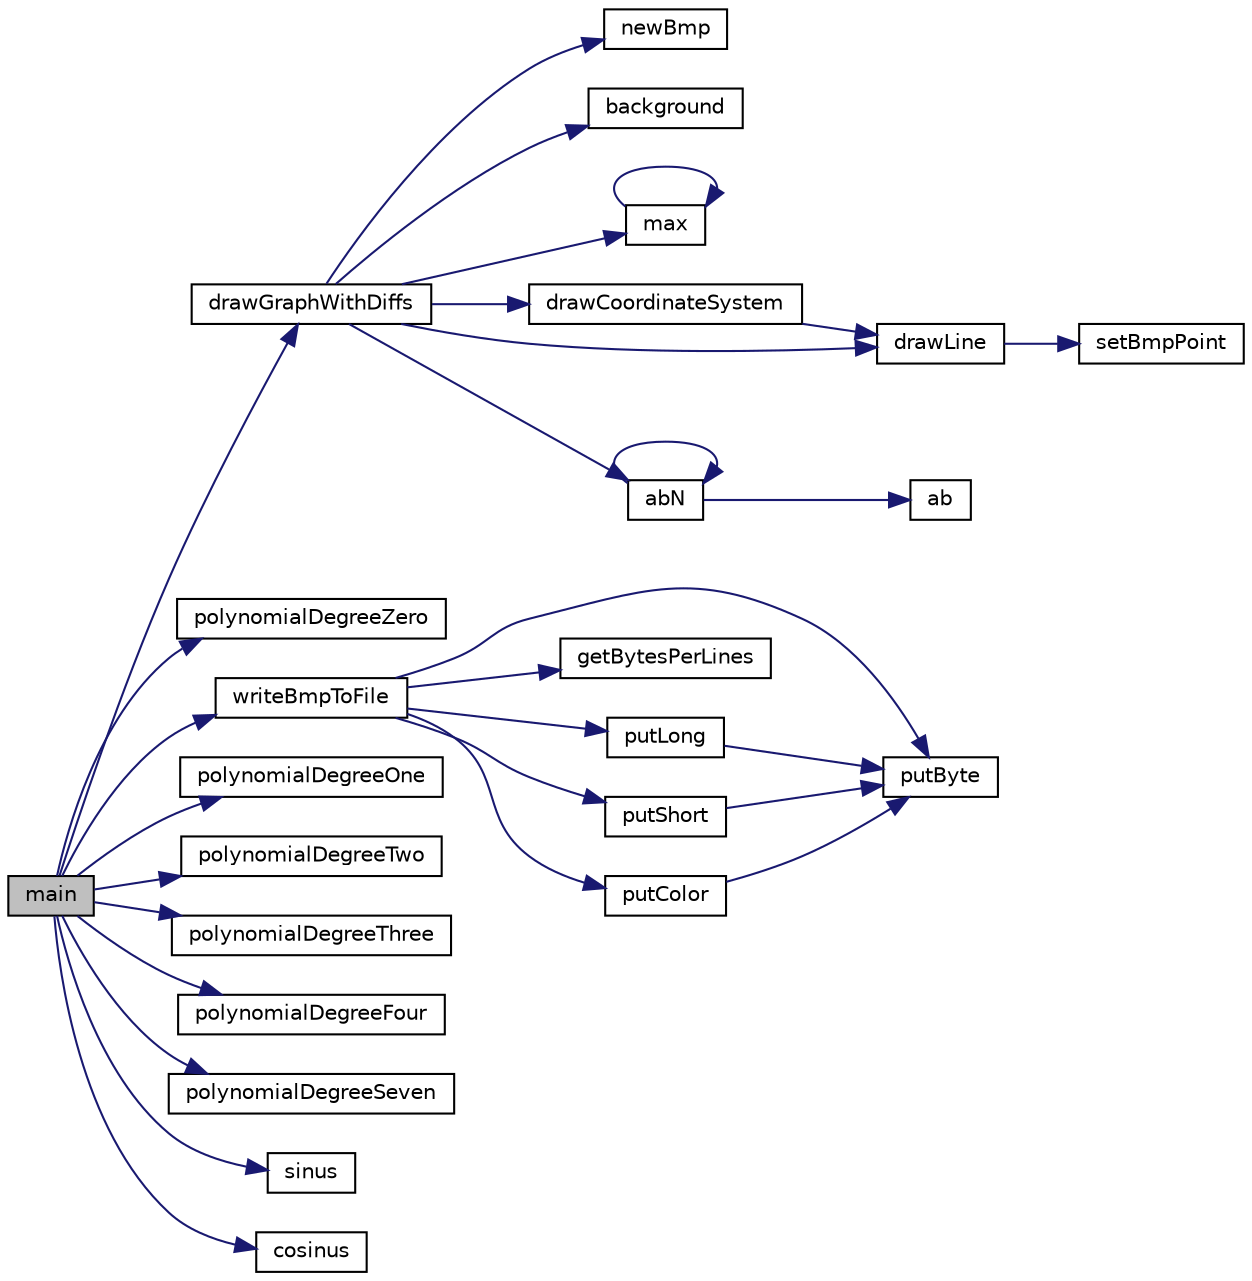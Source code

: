 digraph "main"
{
  edge [fontname="Helvetica",fontsize="10",labelfontname="Helvetica",labelfontsize="10"];
  node [fontname="Helvetica",fontsize="10",shape=record];
  rankdir="LR";
  Node1 [label="main",height=0.2,width=0.4,color="black", fillcolor="grey75", style="filled" fontcolor="black"];
  Node1 -> Node2 [color="midnightblue",fontsize="10",style="solid",fontname="Helvetica"];
  Node2 [label="drawGraphWithDiffs",height=0.2,width=0.4,color="black", fillcolor="white", style="filled",URL="$BMP_8c.html#a680da8290665d4a7296e8b9268ee9a2b"];
  Node2 -> Node3 [color="midnightblue",fontsize="10",style="solid",fontname="Helvetica"];
  Node3 [label="newBmp",height=0.2,width=0.4,color="black", fillcolor="white", style="filled",URL="$BMP_8c.html#a209ad6aff30480368228c459a23884cb"];
  Node2 -> Node4 [color="midnightblue",fontsize="10",style="solid",fontname="Helvetica"];
  Node4 [label="background",height=0.2,width=0.4,color="black", fillcolor="white", style="filled",URL="$BMP_8c.html#ac746f94f83ae3ca835c04fb8d674b00a"];
  Node2 -> Node5 [color="midnightblue",fontsize="10",style="solid",fontname="Helvetica"];
  Node5 [label="max",height=0.2,width=0.4,color="black", fillcolor="white", style="filled",URL="$BMP_8c.html#a2e43e3d669e054a76a1336823b01e842"];
  Node5 -> Node5 [color="midnightblue",fontsize="10",style="solid",fontname="Helvetica"];
  Node2 -> Node6 [color="midnightblue",fontsize="10",style="solid",fontname="Helvetica"];
  Node6 [label="drawCoordinateSystem",height=0.2,width=0.4,color="black", fillcolor="white", style="filled",URL="$BMP_8c.html#af3e1bb2741a1278497cb9d0fb2dd0d2e"];
  Node6 -> Node7 [color="midnightblue",fontsize="10",style="solid",fontname="Helvetica"];
  Node7 [label="drawLine",height=0.2,width=0.4,color="black", fillcolor="white", style="filled",URL="$BMP_8c.html#af71fa403d346e7ce70f232707886bd30"];
  Node7 -> Node8 [color="midnightblue",fontsize="10",style="solid",fontname="Helvetica"];
  Node8 [label="setBmpPoint",height=0.2,width=0.4,color="black", fillcolor="white", style="filled",URL="$BMP_8c.html#ab4a41191829c26430423afe9b75fa99b"];
  Node2 -> Node7 [color="midnightblue",fontsize="10",style="solid",fontname="Helvetica"];
  Node2 -> Node9 [color="midnightblue",fontsize="10",style="solid",fontname="Helvetica"];
  Node9 [label="abN",height=0.2,width=0.4,color="black", fillcolor="white", style="filled",URL="$BMP_8c.html#a2e906019f7616401ec7c10251c936bf2"];
  Node9 -> Node10 [color="midnightblue",fontsize="10",style="solid",fontname="Helvetica"];
  Node10 [label="ab",height=0.2,width=0.4,color="black", fillcolor="white", style="filled",URL="$BMP_8c.html#a4ad96072d103f64eafaa4bbb81052f42"];
  Node9 -> Node9 [color="midnightblue",fontsize="10",style="solid",fontname="Helvetica"];
  Node1 -> Node11 [color="midnightblue",fontsize="10",style="solid",fontname="Helvetica"];
  Node11 [label="polynomialDegreeZero",height=0.2,width=0.4,color="black", fillcolor="white", style="filled",URL="$test2_8c.html#a3f174bc560cb15c6421f2ac2822eec39",tooltip="Polynomial Test Function Grade Zero. "];
  Node1 -> Node12 [color="midnightblue",fontsize="10",style="solid",fontname="Helvetica"];
  Node12 [label="writeBmpToFile",height=0.2,width=0.4,color="black", fillcolor="white", style="filled",URL="$BMP_8c.html#a962ab5f100d03b1a06e0b68f937f72b4"];
  Node12 -> Node13 [color="midnightblue",fontsize="10",style="solid",fontname="Helvetica"];
  Node13 [label="putByte",height=0.2,width=0.4,color="black", fillcolor="white", style="filled",URL="$BMP_8c.html#a7e2fd016234e4518a1d0f6f2b5370d26"];
  Node12 -> Node14 [color="midnightblue",fontsize="10",style="solid",fontname="Helvetica"];
  Node14 [label="getBytesPerLines",height=0.2,width=0.4,color="black", fillcolor="white", style="filled",URL="$BMP_8c.html#a1e1701109922a0a5cbed9e02f281b4ff"];
  Node12 -> Node15 [color="midnightblue",fontsize="10",style="solid",fontname="Helvetica"];
  Node15 [label="putLong",height=0.2,width=0.4,color="black", fillcolor="white", style="filled",URL="$BMP_8c.html#abc4606f3d26415c926993739af6ebb6a"];
  Node15 -> Node13 [color="midnightblue",fontsize="10",style="solid",fontname="Helvetica"];
  Node12 -> Node16 [color="midnightblue",fontsize="10",style="solid",fontname="Helvetica"];
  Node16 [label="putShort",height=0.2,width=0.4,color="black", fillcolor="white", style="filled",URL="$BMP_8c.html#a7cc070a324ffae402494ad5ce32aa981"];
  Node16 -> Node13 [color="midnightblue",fontsize="10",style="solid",fontname="Helvetica"];
  Node12 -> Node17 [color="midnightblue",fontsize="10",style="solid",fontname="Helvetica"];
  Node17 [label="putColor",height=0.2,width=0.4,color="black", fillcolor="white", style="filled",URL="$BMP_8c.html#ac2f4ddef5cc7d6eb653cb20ce474aa8a"];
  Node17 -> Node13 [color="midnightblue",fontsize="10",style="solid",fontname="Helvetica"];
  Node1 -> Node18 [color="midnightblue",fontsize="10",style="solid",fontname="Helvetica"];
  Node18 [label="polynomialDegreeOne",height=0.2,width=0.4,color="black", fillcolor="white", style="filled",URL="$test2_8c.html#a83f10618d353424824cf1b9bd196a1ae",tooltip="Polynomial Test Function Grade One. "];
  Node1 -> Node19 [color="midnightblue",fontsize="10",style="solid",fontname="Helvetica"];
  Node19 [label="polynomialDegreeTwo",height=0.2,width=0.4,color="black", fillcolor="white", style="filled",URL="$test2_8c.html#aab62281a70f98ba829b16ff53d50321d",tooltip="Polynomial Test Function Grade Two. "];
  Node1 -> Node20 [color="midnightblue",fontsize="10",style="solid",fontname="Helvetica"];
  Node20 [label="polynomialDegreeThree",height=0.2,width=0.4,color="black", fillcolor="white", style="filled",URL="$test2_8c.html#a76ebbadd1e786dd3b7acffda105d9b49",tooltip="Polynomial Test Function Grade Tree. "];
  Node1 -> Node21 [color="midnightblue",fontsize="10",style="solid",fontname="Helvetica"];
  Node21 [label="polynomialDegreeFour",height=0.2,width=0.4,color="black", fillcolor="white", style="filled",URL="$test2_8c.html#aad862d624bf0c67c34d089ffd742859d",tooltip="Polynomial Test Function Grade Four. "];
  Node1 -> Node22 [color="midnightblue",fontsize="10",style="solid",fontname="Helvetica"];
  Node22 [label="polynomialDegreeSeven",height=0.2,width=0.4,color="black", fillcolor="white", style="filled",URL="$test2_8c.html#a1bd1df8fe645adec976aa8f1ef6a2705",tooltip="Polynomial Test Function Grade Seven. "];
  Node1 -> Node23 [color="midnightblue",fontsize="10",style="solid",fontname="Helvetica"];
  Node23 [label="sinus",height=0.2,width=0.4,color="black", fillcolor="white", style="filled",URL="$test2_8c.html#a1548e0caf3492c57a4e2ae979ca35776",tooltip="Test Sinus Function. "];
  Node1 -> Node24 [color="midnightblue",fontsize="10",style="solid",fontname="Helvetica"];
  Node24 [label="cosinus",height=0.2,width=0.4,color="black", fillcolor="white", style="filled",URL="$test2_8c.html#af85269776dde18db0b42bfc169e979db",tooltip="Test cosinus function. "];
}
